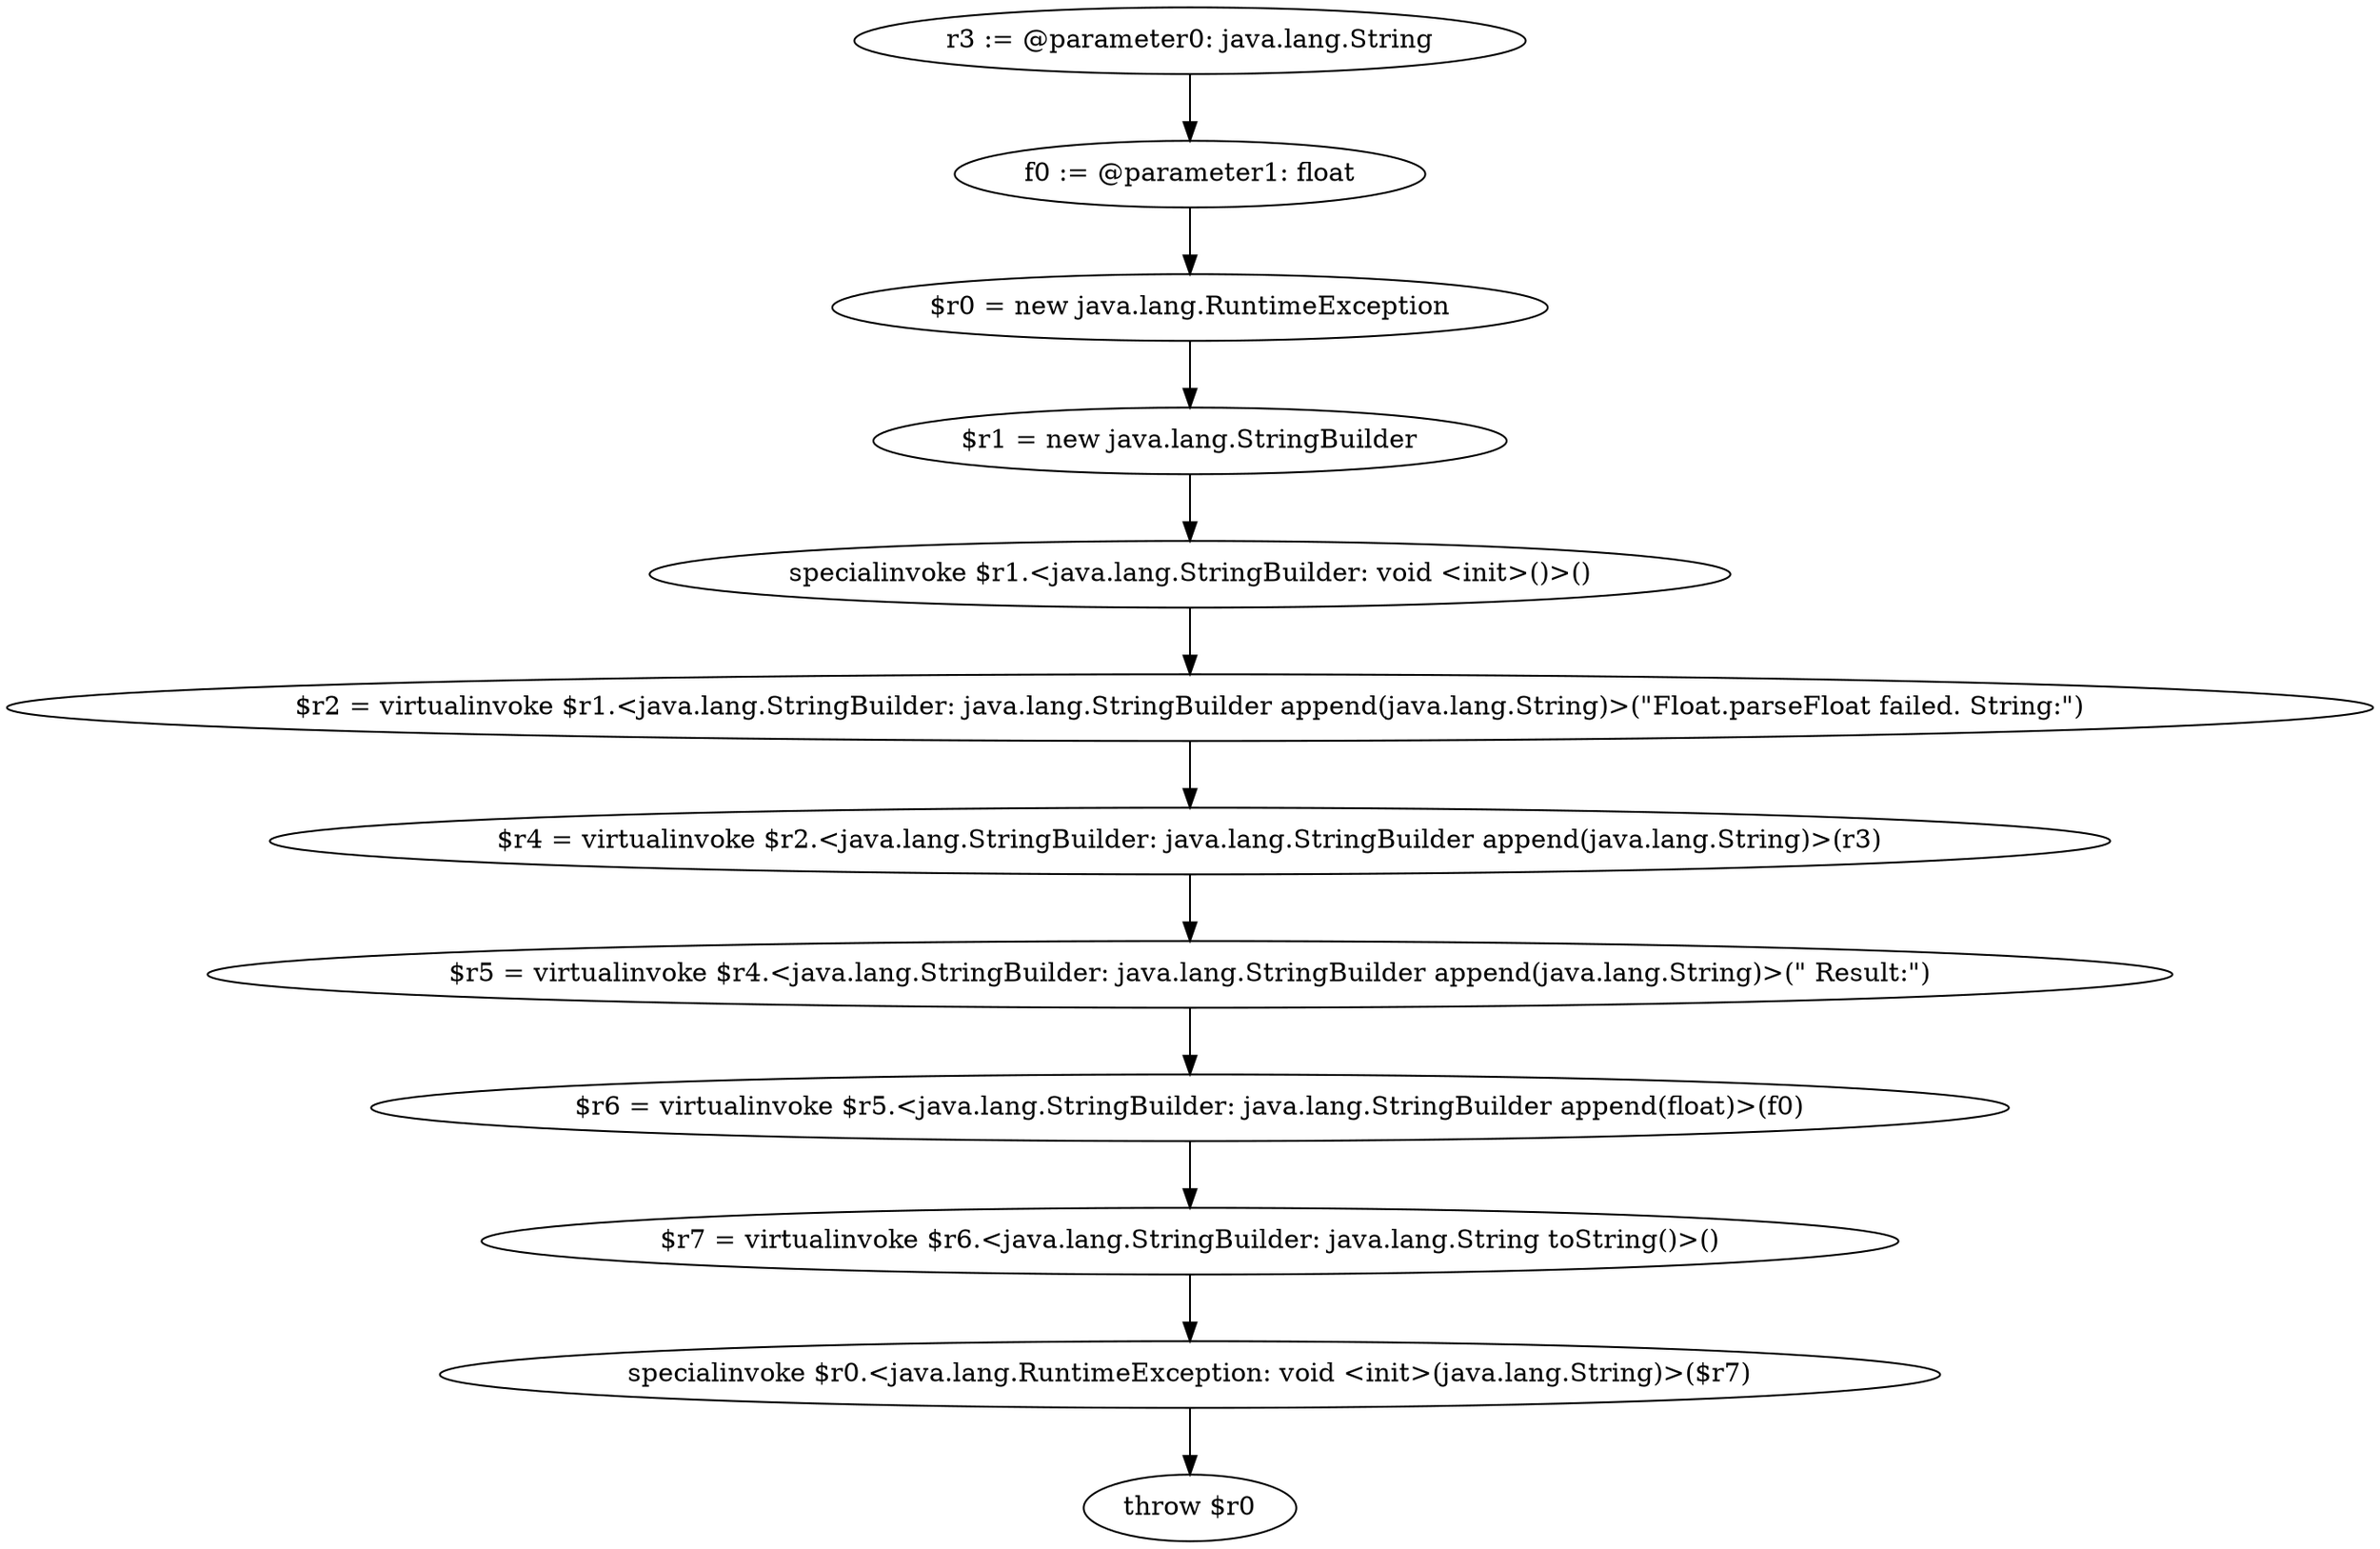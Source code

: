digraph "unitGraph" {
    "r3 := @parameter0: java.lang.String"
    "f0 := @parameter1: float"
    "$r0 = new java.lang.RuntimeException"
    "$r1 = new java.lang.StringBuilder"
    "specialinvoke $r1.<java.lang.StringBuilder: void <init>()>()"
    "$r2 = virtualinvoke $r1.<java.lang.StringBuilder: java.lang.StringBuilder append(java.lang.String)>(\"Float.parseFloat failed. String:\")"
    "$r4 = virtualinvoke $r2.<java.lang.StringBuilder: java.lang.StringBuilder append(java.lang.String)>(r3)"
    "$r5 = virtualinvoke $r4.<java.lang.StringBuilder: java.lang.StringBuilder append(java.lang.String)>(\" Result:\")"
    "$r6 = virtualinvoke $r5.<java.lang.StringBuilder: java.lang.StringBuilder append(float)>(f0)"
    "$r7 = virtualinvoke $r6.<java.lang.StringBuilder: java.lang.String toString()>()"
    "specialinvoke $r0.<java.lang.RuntimeException: void <init>(java.lang.String)>($r7)"
    "throw $r0"
    "r3 := @parameter0: java.lang.String"->"f0 := @parameter1: float";
    "f0 := @parameter1: float"->"$r0 = new java.lang.RuntimeException";
    "$r0 = new java.lang.RuntimeException"->"$r1 = new java.lang.StringBuilder";
    "$r1 = new java.lang.StringBuilder"->"specialinvoke $r1.<java.lang.StringBuilder: void <init>()>()";
    "specialinvoke $r1.<java.lang.StringBuilder: void <init>()>()"->"$r2 = virtualinvoke $r1.<java.lang.StringBuilder: java.lang.StringBuilder append(java.lang.String)>(\"Float.parseFloat failed. String:\")";
    "$r2 = virtualinvoke $r1.<java.lang.StringBuilder: java.lang.StringBuilder append(java.lang.String)>(\"Float.parseFloat failed. String:\")"->"$r4 = virtualinvoke $r2.<java.lang.StringBuilder: java.lang.StringBuilder append(java.lang.String)>(r3)";
    "$r4 = virtualinvoke $r2.<java.lang.StringBuilder: java.lang.StringBuilder append(java.lang.String)>(r3)"->"$r5 = virtualinvoke $r4.<java.lang.StringBuilder: java.lang.StringBuilder append(java.lang.String)>(\" Result:\")";
    "$r5 = virtualinvoke $r4.<java.lang.StringBuilder: java.lang.StringBuilder append(java.lang.String)>(\" Result:\")"->"$r6 = virtualinvoke $r5.<java.lang.StringBuilder: java.lang.StringBuilder append(float)>(f0)";
    "$r6 = virtualinvoke $r5.<java.lang.StringBuilder: java.lang.StringBuilder append(float)>(f0)"->"$r7 = virtualinvoke $r6.<java.lang.StringBuilder: java.lang.String toString()>()";
    "$r7 = virtualinvoke $r6.<java.lang.StringBuilder: java.lang.String toString()>()"->"specialinvoke $r0.<java.lang.RuntimeException: void <init>(java.lang.String)>($r7)";
    "specialinvoke $r0.<java.lang.RuntimeException: void <init>(java.lang.String)>($r7)"->"throw $r0";
}
